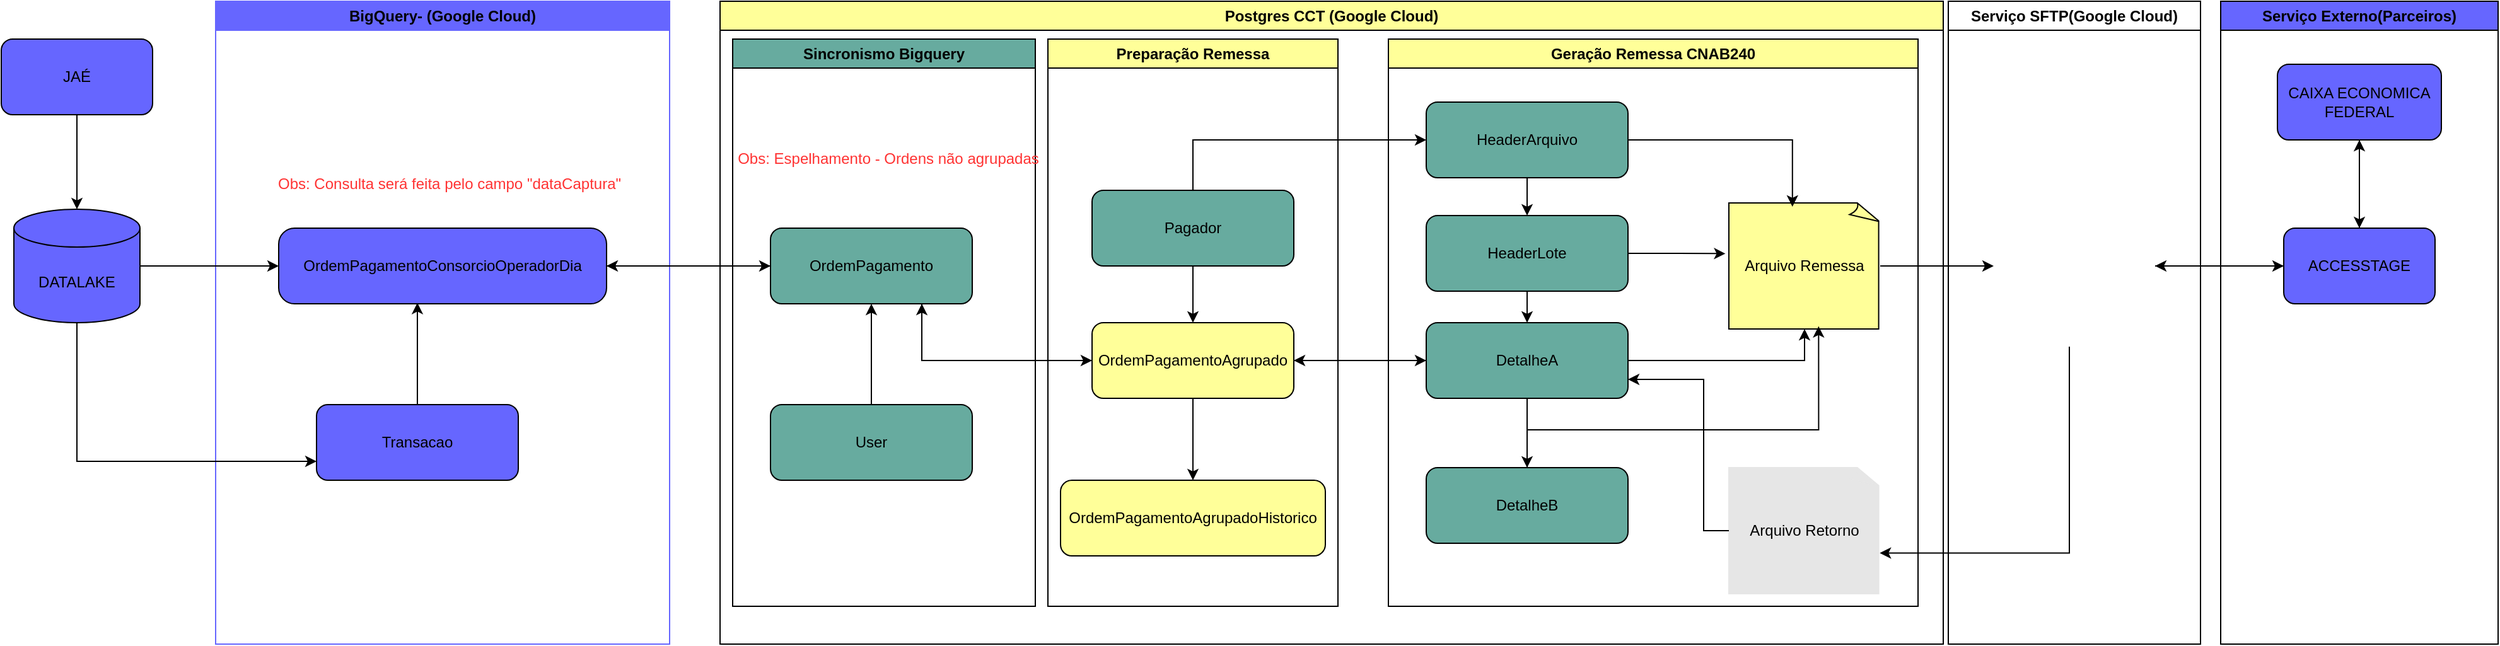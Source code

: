 <mxfile version="26.0.2">
  <diagram name="Página-1" id="nwvGGSD0XNa4RF2bghWM">
    <mxGraphModel dx="2812" dy="1972" grid="1" gridSize="10" guides="1" tooltips="1" connect="1" arrows="1" fold="1" page="1" pageScale="1" pageWidth="827" pageHeight="1169" math="0" shadow="0">
      <root>
        <mxCell id="0" />
        <mxCell id="1" parent="0" />
        <mxCell id="l5IZXRYxRZpo6O2wkr9o-30" style="edgeStyle=orthogonalEdgeStyle;rounded=0;orthogonalLoop=1;jettySize=auto;html=1;entryX=0;entryY=0.5;entryDx=0;entryDy=0;" parent="1" source="l5IZXRYxRZpo6O2wkr9o-15" target="l5IZXRYxRZpo6O2wkr9o-17" edge="1">
          <mxGeometry relative="1" as="geometry" />
        </mxCell>
        <mxCell id="l5IZXRYxRZpo6O2wkr9o-46" value="BigQuery- (Google Cloud)" style="swimlane;whiteSpace=wrap;html=1;strokeColor=#6666FF;fillColor=#6666FF;" parent="1" vertex="1">
          <mxGeometry y="-150" width="360" height="510" as="geometry" />
        </mxCell>
        <mxCell id="l5IZXRYxRZpo6O2wkr9o-15" value="OrdemPagamentoConsorcioOperadorDia" style="rounded=1;whiteSpace=wrap;html=1;arcSize=21;fillColor=#6666FF;" parent="l5IZXRYxRZpo6O2wkr9o-46" vertex="1">
          <mxGeometry x="50" y="180" width="260" height="60" as="geometry" />
        </mxCell>
        <mxCell id="l5IZXRYxRZpo6O2wkr9o-16" value="Transacao" style="rounded=1;whiteSpace=wrap;html=1;fillColor=#6666FF;" parent="l5IZXRYxRZpo6O2wkr9o-46" vertex="1">
          <mxGeometry x="80" y="320" width="160" height="60" as="geometry" />
        </mxCell>
        <mxCell id="l5IZXRYxRZpo6O2wkr9o-31" style="edgeStyle=orthogonalEdgeStyle;rounded=0;orthogonalLoop=1;jettySize=auto;html=1;entryX=0.423;entryY=0.987;entryDx=0;entryDy=0;entryPerimeter=0;" parent="l5IZXRYxRZpo6O2wkr9o-46" source="l5IZXRYxRZpo6O2wkr9o-16" target="l5IZXRYxRZpo6O2wkr9o-15" edge="1">
          <mxGeometry relative="1" as="geometry" />
        </mxCell>
        <mxCell id="l5IZXRYxRZpo6O2wkr9o-102" value="&lt;font color=&quot;#ff3333&quot;&gt;Obs: Consulta será feita pelo campo &quot;dataCaptura&quot;&lt;/font&gt;" style="text;html=1;align=center;verticalAlign=middle;resizable=0;points=[];autosize=1;strokeColor=none;fillColor=none;" parent="l5IZXRYxRZpo6O2wkr9o-46" vertex="1">
          <mxGeometry x="35" y="130" width="300" height="30" as="geometry" />
        </mxCell>
        <mxCell id="l5IZXRYxRZpo6O2wkr9o-47" value="Postgres CCT (Google Cloud)" style="swimlane;whiteSpace=wrap;html=1;startSize=23;fillColor=#FFFF99;" parent="1" vertex="1">
          <mxGeometry x="400" y="-150" width="970" height="510" as="geometry" />
        </mxCell>
        <mxCell id="l5IZXRYxRZpo6O2wkr9o-54" value="Preparação Remessa" style="swimlane;whiteSpace=wrap;html=1;fillColor=#FFFF99;" parent="l5IZXRYxRZpo6O2wkr9o-47" vertex="1">
          <mxGeometry x="260" y="30" width="230" height="450" as="geometry" />
        </mxCell>
        <mxCell id="l5IZXRYxRZpo6O2wkr9o-24" value="Pagador" style="rounded=1;whiteSpace=wrap;html=1;fillColor=#67AB9F;" parent="l5IZXRYxRZpo6O2wkr9o-54" vertex="1">
          <mxGeometry x="35" y="120" width="160" height="60" as="geometry" />
        </mxCell>
        <mxCell id="l5IZXRYxRZpo6O2wkr9o-18" value="OrdemPagamentoAgrupado" style="rounded=1;whiteSpace=wrap;html=1;fillColor=#FFFF99;" parent="l5IZXRYxRZpo6O2wkr9o-54" vertex="1">
          <mxGeometry x="35" y="225" width="160" height="60" as="geometry" />
        </mxCell>
        <mxCell id="l5IZXRYxRZpo6O2wkr9o-19" value="OrdemPagamentoAgrupadoHistorico" style="rounded=1;whiteSpace=wrap;html=1;fillColor=#FFFF99;" parent="l5IZXRYxRZpo6O2wkr9o-54" vertex="1">
          <mxGeometry x="10" y="350" width="210" height="60" as="geometry" />
        </mxCell>
        <mxCell id="l5IZXRYxRZpo6O2wkr9o-35" style="edgeStyle=orthogonalEdgeStyle;rounded=0;orthogonalLoop=1;jettySize=auto;html=1;" parent="l5IZXRYxRZpo6O2wkr9o-54" source="l5IZXRYxRZpo6O2wkr9o-24" target="l5IZXRYxRZpo6O2wkr9o-18" edge="1">
          <mxGeometry relative="1" as="geometry" />
        </mxCell>
        <mxCell id="l5IZXRYxRZpo6O2wkr9o-38" style="edgeStyle=orthogonalEdgeStyle;rounded=0;orthogonalLoop=1;jettySize=auto;html=1;entryX=0.5;entryY=0;entryDx=0;entryDy=0;" parent="l5IZXRYxRZpo6O2wkr9o-54" source="l5IZXRYxRZpo6O2wkr9o-18" target="l5IZXRYxRZpo6O2wkr9o-19" edge="1">
          <mxGeometry relative="1" as="geometry" />
        </mxCell>
        <mxCell id="l5IZXRYxRZpo6O2wkr9o-44" style="edgeStyle=orthogonalEdgeStyle;rounded=0;orthogonalLoop=1;jettySize=auto;html=1;entryX=0;entryY=0.5;entryDx=0;entryDy=0;" parent="l5IZXRYxRZpo6O2wkr9o-47" source="l5IZXRYxRZpo6O2wkr9o-18" target="l5IZXRYxRZpo6O2wkr9o-22" edge="1">
          <mxGeometry relative="1" as="geometry" />
        </mxCell>
        <mxCell id="l5IZXRYxRZpo6O2wkr9o-39" style="edgeStyle=orthogonalEdgeStyle;rounded=0;orthogonalLoop=1;jettySize=auto;html=1;" parent="l5IZXRYxRZpo6O2wkr9o-47" source="l5IZXRYxRZpo6O2wkr9o-24" target="l5IZXRYxRZpo6O2wkr9o-27" edge="1">
          <mxGeometry relative="1" as="geometry">
            <Array as="points">
              <mxPoint x="375" y="110" />
            </Array>
          </mxGeometry>
        </mxCell>
        <mxCell id="l5IZXRYxRZpo6O2wkr9o-61" value="Geração Remessa CNAB240" style="swimlane;whiteSpace=wrap;html=1;fillColor=#FFFF99;" parent="l5IZXRYxRZpo6O2wkr9o-47" vertex="1">
          <mxGeometry x="530" y="30" width="420" height="450" as="geometry" />
        </mxCell>
        <mxCell id="l5IZXRYxRZpo6O2wkr9o-27" value="HeaderArquivo" style="rounded=1;whiteSpace=wrap;html=1;fillColor=#67AB9F;" parent="l5IZXRYxRZpo6O2wkr9o-61" vertex="1">
          <mxGeometry x="30" y="50" width="160" height="60" as="geometry" />
        </mxCell>
        <mxCell id="l5IZXRYxRZpo6O2wkr9o-26" value="HeaderLote" style="rounded=1;whiteSpace=wrap;html=1;fillColor=#67AB9F;" parent="l5IZXRYxRZpo6O2wkr9o-61" vertex="1">
          <mxGeometry x="30" y="140" width="160" height="60" as="geometry" />
        </mxCell>
        <mxCell id="l5IZXRYxRZpo6O2wkr9o-40" style="edgeStyle=orthogonalEdgeStyle;rounded=0;orthogonalLoop=1;jettySize=auto;html=1;entryX=0.5;entryY=0;entryDx=0;entryDy=0;" parent="l5IZXRYxRZpo6O2wkr9o-61" source="l5IZXRYxRZpo6O2wkr9o-27" target="l5IZXRYxRZpo6O2wkr9o-26" edge="1">
          <mxGeometry relative="1" as="geometry" />
        </mxCell>
        <mxCell id="l5IZXRYxRZpo6O2wkr9o-22" value="DetalheA" style="rounded=1;whiteSpace=wrap;html=1;fillColor=#67AB9F;" parent="l5IZXRYxRZpo6O2wkr9o-61" vertex="1">
          <mxGeometry x="30" y="225" width="160" height="60" as="geometry" />
        </mxCell>
        <mxCell id="l5IZXRYxRZpo6O2wkr9o-41" style="edgeStyle=orthogonalEdgeStyle;rounded=0;orthogonalLoop=1;jettySize=auto;html=1;entryX=0.5;entryY=0;entryDx=0;entryDy=0;" parent="l5IZXRYxRZpo6O2wkr9o-61" source="l5IZXRYxRZpo6O2wkr9o-26" target="l5IZXRYxRZpo6O2wkr9o-22" edge="1">
          <mxGeometry relative="1" as="geometry" />
        </mxCell>
        <mxCell id="l5IZXRYxRZpo6O2wkr9o-25" value="DetalheB" style="rounded=1;whiteSpace=wrap;html=1;fillColor=#67AB9F;" parent="l5IZXRYxRZpo6O2wkr9o-61" vertex="1">
          <mxGeometry x="30" y="340" width="160" height="60" as="geometry" />
        </mxCell>
        <mxCell id="l5IZXRYxRZpo6O2wkr9o-43" style="edgeStyle=orthogonalEdgeStyle;rounded=0;orthogonalLoop=1;jettySize=auto;html=1;entryX=0.5;entryY=0;entryDx=0;entryDy=0;" parent="l5IZXRYxRZpo6O2wkr9o-61" source="l5IZXRYxRZpo6O2wkr9o-22" target="l5IZXRYxRZpo6O2wkr9o-25" edge="1">
          <mxGeometry relative="1" as="geometry" />
        </mxCell>
        <mxCell id="l5IZXRYxRZpo6O2wkr9o-72" value="Arquivo Retorno" style="whiteSpace=wrap;html=1;shape=mxgraph.basic.document;strokeColor=#E6E6E6;fillColor=#E6E6E6;" parent="l5IZXRYxRZpo6O2wkr9o-61" vertex="1">
          <mxGeometry x="270" y="340" width="120" height="100" as="geometry" />
        </mxCell>
        <mxCell id="l5IZXRYxRZpo6O2wkr9o-76" style="edgeStyle=orthogonalEdgeStyle;rounded=0;orthogonalLoop=1;jettySize=auto;html=1;entryX=1;entryY=0.75;entryDx=0;entryDy=0;" parent="l5IZXRYxRZpo6O2wkr9o-61" source="l5IZXRYxRZpo6O2wkr9o-72" target="l5IZXRYxRZpo6O2wkr9o-22" edge="1">
          <mxGeometry relative="1" as="geometry">
            <Array as="points">
              <mxPoint x="250" y="390" />
              <mxPoint x="250" y="270" />
            </Array>
          </mxGeometry>
        </mxCell>
        <mxCell id="l5IZXRYxRZpo6O2wkr9o-63" value="Arquivo Remessa" style="whiteSpace=wrap;html=1;shape=mxgraph.basic.document;fillColor=#FFFF99;" parent="l5IZXRYxRZpo6O2wkr9o-47" vertex="1">
          <mxGeometry x="800" y="160" width="120" height="100" as="geometry" />
        </mxCell>
        <mxCell id="l5IZXRYxRZpo6O2wkr9o-64" style="edgeStyle=orthogonalEdgeStyle;rounded=0;orthogonalLoop=1;jettySize=auto;html=1;entryX=0.42;entryY=0.03;entryDx=0;entryDy=0;entryPerimeter=0;" parent="l5IZXRYxRZpo6O2wkr9o-47" source="l5IZXRYxRZpo6O2wkr9o-27" target="l5IZXRYxRZpo6O2wkr9o-63" edge="1">
          <mxGeometry relative="1" as="geometry" />
        </mxCell>
        <mxCell id="l5IZXRYxRZpo6O2wkr9o-66" style="edgeStyle=orthogonalEdgeStyle;rounded=0;orthogonalLoop=1;jettySize=auto;html=1;entryX=0.5;entryY=1;entryDx=0;entryDy=0;entryPerimeter=0;" parent="l5IZXRYxRZpo6O2wkr9o-47" source="l5IZXRYxRZpo6O2wkr9o-22" target="l5IZXRYxRZpo6O2wkr9o-63" edge="1">
          <mxGeometry relative="1" as="geometry" />
        </mxCell>
        <mxCell id="l5IZXRYxRZpo6O2wkr9o-67" style="edgeStyle=orthogonalEdgeStyle;rounded=0;orthogonalLoop=1;jettySize=auto;html=1;entryX=0.593;entryY=0.978;entryDx=0;entryDy=0;entryPerimeter=0;" parent="l5IZXRYxRZpo6O2wkr9o-47" source="l5IZXRYxRZpo6O2wkr9o-25" target="l5IZXRYxRZpo6O2wkr9o-63" edge="1">
          <mxGeometry relative="1" as="geometry">
            <Array as="points">
              <mxPoint x="640" y="340" />
              <mxPoint x="871" y="340" />
            </Array>
          </mxGeometry>
        </mxCell>
        <mxCell id="l5IZXRYxRZpo6O2wkr9o-68" style="edgeStyle=orthogonalEdgeStyle;rounded=0;orthogonalLoop=1;jettySize=auto;html=1;entryX=-0.023;entryY=0.402;entryDx=0;entryDy=0;entryPerimeter=0;" parent="l5IZXRYxRZpo6O2wkr9o-47" source="l5IZXRYxRZpo6O2wkr9o-26" target="l5IZXRYxRZpo6O2wkr9o-63" edge="1">
          <mxGeometry relative="1" as="geometry" />
        </mxCell>
        <mxCell id="l5IZXRYxRZpo6O2wkr9o-95" style="edgeStyle=orthogonalEdgeStyle;rounded=0;orthogonalLoop=1;jettySize=auto;html=1;entryX=1;entryY=0.5;entryDx=0;entryDy=0;" parent="l5IZXRYxRZpo6O2wkr9o-47" source="l5IZXRYxRZpo6O2wkr9o-22" target="l5IZXRYxRZpo6O2wkr9o-18" edge="1">
          <mxGeometry relative="1" as="geometry" />
        </mxCell>
        <mxCell id="l5IZXRYxRZpo6O2wkr9o-97" style="edgeStyle=orthogonalEdgeStyle;rounded=0;orthogonalLoop=1;jettySize=auto;html=1;entryX=0.75;entryY=1;entryDx=0;entryDy=0;" parent="l5IZXRYxRZpo6O2wkr9o-47" source="l5IZXRYxRZpo6O2wkr9o-18" target="l5IZXRYxRZpo6O2wkr9o-17" edge="1">
          <mxGeometry relative="1" as="geometry" />
        </mxCell>
        <mxCell id="l5IZXRYxRZpo6O2wkr9o-98" style="edgeStyle=orthogonalEdgeStyle;rounded=0;orthogonalLoop=1;jettySize=auto;html=1;entryX=0;entryY=0.5;entryDx=0;entryDy=0;" parent="l5IZXRYxRZpo6O2wkr9o-47" source="l5IZXRYxRZpo6O2wkr9o-17" target="l5IZXRYxRZpo6O2wkr9o-18" edge="1">
          <mxGeometry relative="1" as="geometry">
            <Array as="points">
              <mxPoint x="160" y="285" />
            </Array>
          </mxGeometry>
        </mxCell>
        <mxCell id="l5IZXRYxRZpo6O2wkr9o-48" value="Sincronismo Bigquery" style="swimlane;whiteSpace=wrap;html=1;fillColor=#67AB9F;" parent="l5IZXRYxRZpo6O2wkr9o-47" vertex="1">
          <mxGeometry x="10" y="30" width="240" height="450" as="geometry" />
        </mxCell>
        <mxCell id="l5IZXRYxRZpo6O2wkr9o-17" value="OrdemPagamento" style="rounded=1;whiteSpace=wrap;html=1;fillColor=#67AB9F;" parent="l5IZXRYxRZpo6O2wkr9o-48" vertex="1">
          <mxGeometry x="30" y="150" width="160" height="60" as="geometry" />
        </mxCell>
        <mxCell id="l5IZXRYxRZpo6O2wkr9o-99" style="edgeStyle=orthogonalEdgeStyle;rounded=0;orthogonalLoop=1;jettySize=auto;html=1;entryX=0.5;entryY=1;entryDx=0;entryDy=0;" parent="l5IZXRYxRZpo6O2wkr9o-48" source="l5IZXRYxRZpo6O2wkr9o-21" target="l5IZXRYxRZpo6O2wkr9o-17" edge="1">
          <mxGeometry relative="1" as="geometry" />
        </mxCell>
        <mxCell id="l5IZXRYxRZpo6O2wkr9o-21" value="User" style="rounded=1;whiteSpace=wrap;html=1;fillColor=#67AB9F;" parent="l5IZXRYxRZpo6O2wkr9o-48" vertex="1">
          <mxGeometry x="30" y="290" width="160" height="60" as="geometry" />
        </mxCell>
        <mxCell id="l5IZXRYxRZpo6O2wkr9o-103" value="&lt;font color=&quot;#ff3333&quot;&gt;Obs: Espelhamento - Ordens não agrupadas&lt;/font&gt;" style="text;html=1;align=center;verticalAlign=middle;resizable=0;points=[];autosize=1;strokeColor=none;fillColor=none;" parent="l5IZXRYxRZpo6O2wkr9o-48" vertex="1">
          <mxGeometry x="-7.5" y="80" width="260" height="30" as="geometry" />
        </mxCell>
        <mxCell id="l5IZXRYxRZpo6O2wkr9o-78" style="edgeStyle=orthogonalEdgeStyle;rounded=0;orthogonalLoop=1;jettySize=auto;html=1;" parent="1" source="l5IZXRYxRZpo6O2wkr9o-70" target="l5IZXRYxRZpo6O2wkr9o-77" edge="1">
          <mxGeometry relative="1" as="geometry" />
        </mxCell>
        <mxCell id="l5IZXRYxRZpo6O2wkr9o-70" value="" style="shape=image;html=1;verticalAlign=top;verticalLabelPosition=bottom;labelBackgroundColor=#ffffff;imageAspect=0;aspect=fixed;image=https://cdn2.iconfinder.com/data/icons/crystalproject/128x128/filesystems/ftp.png" parent="1" vertex="1">
          <mxGeometry x="1410" y="-4" width="128" height="128" as="geometry" />
        </mxCell>
        <mxCell id="l5IZXRYxRZpo6O2wkr9o-71" style="edgeStyle=orthogonalEdgeStyle;rounded=0;orthogonalLoop=1;jettySize=auto;html=1;" parent="1" source="l5IZXRYxRZpo6O2wkr9o-63" target="l5IZXRYxRZpo6O2wkr9o-70" edge="1">
          <mxGeometry relative="1" as="geometry" />
        </mxCell>
        <mxCell id="l5IZXRYxRZpo6O2wkr9o-75" style="edgeStyle=orthogonalEdgeStyle;rounded=0;orthogonalLoop=1;jettySize=auto;html=1;entryX=0.997;entryY=0.677;entryDx=0;entryDy=0;entryPerimeter=0;" parent="1" source="l5IZXRYxRZpo6O2wkr9o-70" target="l5IZXRYxRZpo6O2wkr9o-72" edge="1">
          <mxGeometry relative="1" as="geometry">
            <Array as="points">
              <mxPoint x="1470" y="288" />
            </Array>
          </mxGeometry>
        </mxCell>
        <mxCell id="l5IZXRYxRZpo6O2wkr9o-79" style="edgeStyle=orthogonalEdgeStyle;rounded=0;orthogonalLoop=1;jettySize=auto;html=1;" parent="1" source="l5IZXRYxRZpo6O2wkr9o-77" target="l5IZXRYxRZpo6O2wkr9o-70" edge="1">
          <mxGeometry relative="1" as="geometry" />
        </mxCell>
        <mxCell id="l5IZXRYxRZpo6O2wkr9o-84" value="Serviço Externo(Parceiros)" style="swimlane;whiteSpace=wrap;html=1;fillColor=#6666FF;" parent="1" vertex="1">
          <mxGeometry x="1590" y="-150" width="220" height="510" as="geometry" />
        </mxCell>
        <mxCell id="l5IZXRYxRZpo6O2wkr9o-80" value="CAIXA ECONOMICA FEDERAL" style="rounded=1;whiteSpace=wrap;html=1;fillColor=#6666FF;" parent="l5IZXRYxRZpo6O2wkr9o-84" vertex="1">
          <mxGeometry x="45" y="50" width="130" height="60" as="geometry" />
        </mxCell>
        <mxCell id="l5IZXRYxRZpo6O2wkr9o-77" value="ACCESSTAGE" style="rounded=1;whiteSpace=wrap;html=1;fillColor=#6666FF;" parent="l5IZXRYxRZpo6O2wkr9o-84" vertex="1">
          <mxGeometry x="50" y="180" width="120" height="60" as="geometry" />
        </mxCell>
        <mxCell id="l5IZXRYxRZpo6O2wkr9o-82" style="edgeStyle=orthogonalEdgeStyle;rounded=0;orthogonalLoop=1;jettySize=auto;html=1;entryX=0.5;entryY=1;entryDx=0;entryDy=0;" parent="l5IZXRYxRZpo6O2wkr9o-84" source="l5IZXRYxRZpo6O2wkr9o-77" target="l5IZXRYxRZpo6O2wkr9o-80" edge="1">
          <mxGeometry relative="1" as="geometry" />
        </mxCell>
        <mxCell id="l5IZXRYxRZpo6O2wkr9o-81" style="edgeStyle=orthogonalEdgeStyle;rounded=0;orthogonalLoop=1;jettySize=auto;html=1;entryX=0.5;entryY=0;entryDx=0;entryDy=0;" parent="l5IZXRYxRZpo6O2wkr9o-84" source="l5IZXRYxRZpo6O2wkr9o-80" target="l5IZXRYxRZpo6O2wkr9o-77" edge="1">
          <mxGeometry relative="1" as="geometry" />
        </mxCell>
        <mxCell id="l5IZXRYxRZpo6O2wkr9o-85" value="Serviço SFTP(Google Cloud)" style="swimlane;whiteSpace=wrap;html=1;" parent="1" vertex="1">
          <mxGeometry x="1374" y="-150" width="200" height="510" as="geometry" />
        </mxCell>
        <mxCell id="l5IZXRYxRZpo6O2wkr9o-91" style="edgeStyle=orthogonalEdgeStyle;rounded=0;orthogonalLoop=1;jettySize=auto;html=1;entryX=0;entryY=0.5;entryDx=0;entryDy=0;" parent="1" source="l5IZXRYxRZpo6O2wkr9o-90" target="l5IZXRYxRZpo6O2wkr9o-15" edge="1">
          <mxGeometry relative="1" as="geometry" />
        </mxCell>
        <mxCell id="l5IZXRYxRZpo6O2wkr9o-92" style="edgeStyle=orthogonalEdgeStyle;rounded=0;orthogonalLoop=1;jettySize=auto;html=1;entryX=0;entryY=0.75;entryDx=0;entryDy=0;" parent="1" source="l5IZXRYxRZpo6O2wkr9o-90" target="l5IZXRYxRZpo6O2wkr9o-16" edge="1">
          <mxGeometry relative="1" as="geometry">
            <Array as="points">
              <mxPoint x="-110" y="215" />
            </Array>
          </mxGeometry>
        </mxCell>
        <mxCell id="l5IZXRYxRZpo6O2wkr9o-90" value="DATALAKE" style="shape=cylinder3;whiteSpace=wrap;html=1;boundedLbl=1;backgroundOutline=1;size=15;fillColor=#6666FF;" parent="1" vertex="1">
          <mxGeometry x="-160" y="15" width="100" height="90" as="geometry" />
        </mxCell>
        <mxCell id="l5IZXRYxRZpo6O2wkr9o-93" value="JAÉ" style="rounded=1;whiteSpace=wrap;html=1;fillColor=#6666FF;" parent="1" vertex="1">
          <mxGeometry x="-170" y="-120" width="120" height="60" as="geometry" />
        </mxCell>
        <mxCell id="l5IZXRYxRZpo6O2wkr9o-94" style="edgeStyle=orthogonalEdgeStyle;rounded=0;orthogonalLoop=1;jettySize=auto;html=1;entryX=0.5;entryY=0;entryDx=0;entryDy=0;entryPerimeter=0;" parent="1" source="l5IZXRYxRZpo6O2wkr9o-93" target="l5IZXRYxRZpo6O2wkr9o-90" edge="1">
          <mxGeometry relative="1" as="geometry" />
        </mxCell>
        <mxCell id="l5IZXRYxRZpo6O2wkr9o-101" style="edgeStyle=orthogonalEdgeStyle;rounded=0;orthogonalLoop=1;jettySize=auto;html=1;entryX=1;entryY=0.5;entryDx=0;entryDy=0;" parent="1" source="l5IZXRYxRZpo6O2wkr9o-17" target="l5IZXRYxRZpo6O2wkr9o-15" edge="1">
          <mxGeometry relative="1" as="geometry" />
        </mxCell>
      </root>
    </mxGraphModel>
  </diagram>
</mxfile>
